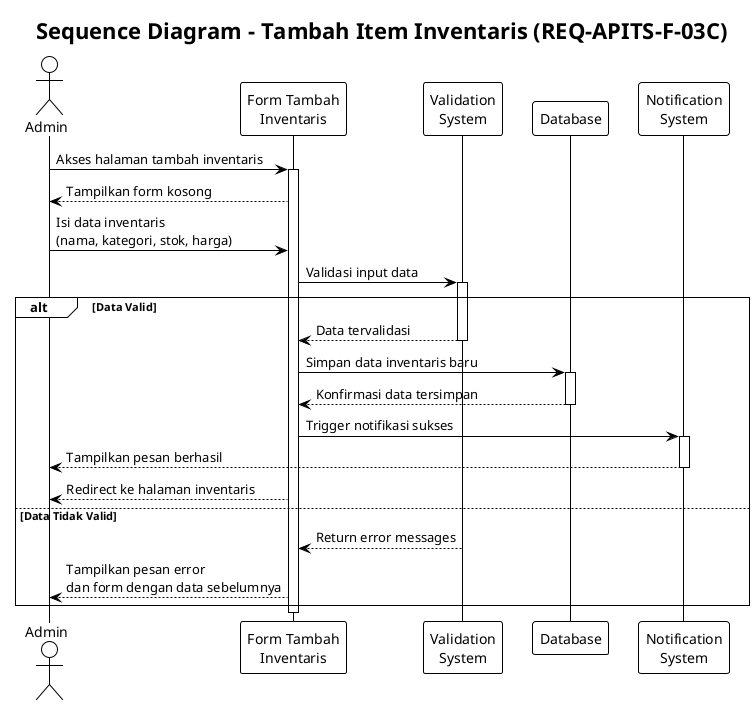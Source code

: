 @startuml
!theme plain
title Sequence Diagram - Tambah Item Inventaris (REQ-APITS-F-03C)

actor Admin
participant "Form Tambah\nInventaris" as Form
participant "Validation\nSystem" as Validation
participant "Database" as DB
participant "Notification\nSystem" as Notif

Admin -> Form: Akses halaman tambah inventaris
activate Form
Form --> Admin: Tampilkan form kosong

Admin -> Form: Isi data inventaris\n(nama, kategori, stok, harga)
Form -> Validation: Validasi input data
activate Validation

alt Data Valid
    Validation --> Form: Data tervalidasi
    deactivate Validation
    Form -> DB: Simpan data inventaris baru
    activate DB
    DB --> Form: Konfirmasi data tersimpan
    deactivate DB
    Form -> Notif: Trigger notifikasi sukses
    activate Notif
    Notif --> Admin: Tampilkan pesan berhasil
    deactivate Notif
    Form --> Admin: Redirect ke halaman inventaris
else Data Tidak Valid
    Validation --> Form: Return error messages
    deactivate Validation
    Form --> Admin: Tampilkan pesan error\ndan form dengan data sebelumnya
end

deactivate Form

@enduml